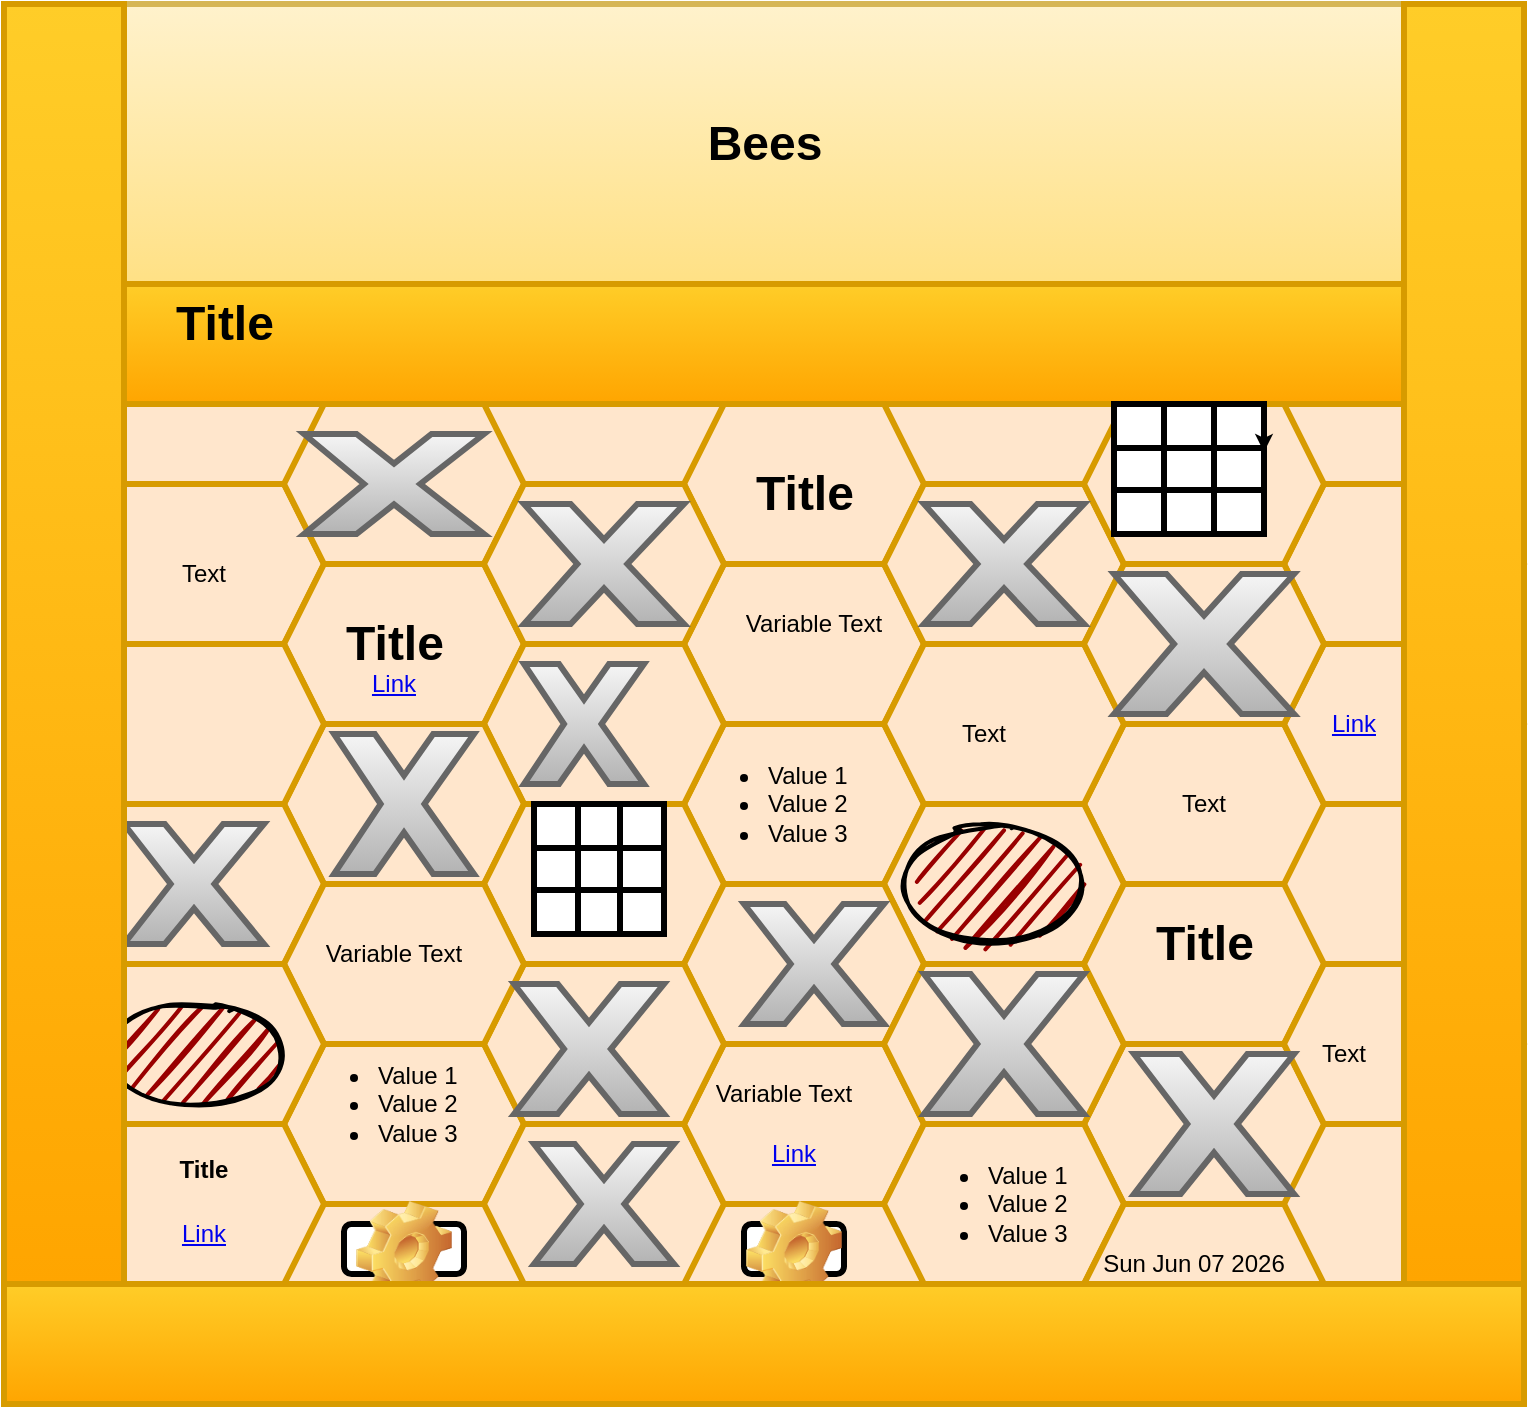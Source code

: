 <mxfile version="17.4.1" type="device"><diagram id="ub0T4uIQvFoy6kyHHjQ3" name="Page-1"><mxGraphModel dx="1280" dy="794" grid="1" gridSize="10" guides="1" tooltips="1" connect="1" arrows="1" fold="1" page="1" pageScale="1" pageWidth="850" pageHeight="1100" math="0" shadow="0"><root><mxCell id="0"/><mxCell id="1" parent="0"/><mxCell id="s1_5G8a6S-ZQ4OGFxK4I-1" value="" style="whiteSpace=wrap;html=1;aspect=fixed;fillColor=#ffe6cc;strokeColor=#d79b00;strokeWidth=3;" vertex="1" parent="1"><mxGeometry x="120" y="80" width="640" height="640" as="geometry"/></mxCell><mxCell id="s1_5G8a6S-ZQ4OGFxK4I-2" value="" style="rounded=0;whiteSpace=wrap;html=1;fillColor=#fff2cc;gradientColor=#ffd966;strokeColor=#d6b656;strokeWidth=3;" vertex="1" parent="1"><mxGeometry x="120" y="80" width="640" height="200" as="geometry"/></mxCell><mxCell id="s1_5G8a6S-ZQ4OGFxK4I-3" value="" style="rounded=0;whiteSpace=wrap;html=1;fillColor=#ffcd28;gradientColor=#ffa500;strokeColor=#d79b00;strokeWidth=3;" vertex="1" parent="1"><mxGeometry x="120" y="220" width="640" height="60" as="geometry"/></mxCell><mxCell id="s1_5G8a6S-ZQ4OGFxK4I-9" value="" style="shape=hexagon;perimeter=hexagonPerimeter2;whiteSpace=wrap;html=1;fixedSize=1;fillColor=#ffe6cc;strokeColor=#d79b00;strokeWidth=3;" vertex="1" parent="1"><mxGeometry x="100" y="320" width="120" height="80" as="geometry"/></mxCell><mxCell id="s1_5G8a6S-ZQ4OGFxK4I-10" value="" style="shape=hexagon;perimeter=hexagonPerimeter2;whiteSpace=wrap;html=1;fixedSize=1;fillColor=#ffe6cc;strokeColor=#d79b00;strokeWidth=3;" vertex="1" parent="1"><mxGeometry x="200" y="280" width="120" height="80" as="geometry"/></mxCell><mxCell id="s1_5G8a6S-ZQ4OGFxK4I-11" value="" style="shape=hexagon;perimeter=hexagonPerimeter2;whiteSpace=wrap;html=1;fixedSize=1;fillColor=#ffe6cc;strokeColor=#d79b00;strokeWidth=3;" vertex="1" parent="1"><mxGeometry x="200" y="360" width="120" height="80" as="geometry"/></mxCell><mxCell id="s1_5G8a6S-ZQ4OGFxK4I-12" value="" style="shape=hexagon;perimeter=hexagonPerimeter2;whiteSpace=wrap;html=1;fixedSize=1;fillColor=#ffe6cc;strokeColor=#d79b00;strokeWidth=3;" vertex="1" parent="1"><mxGeometry x="400" y="280" width="120" height="80" as="geometry"/></mxCell><mxCell id="s1_5G8a6S-ZQ4OGFxK4I-13" value="" style="shape=hexagon;perimeter=hexagonPerimeter2;whiteSpace=wrap;html=1;fixedSize=1;fillColor=#ffe6cc;strokeColor=#d79b00;strokeWidth=3;" vertex="1" parent="1"><mxGeometry x="400" y="440" width="120" height="80" as="geometry"/></mxCell><mxCell id="s1_5G8a6S-ZQ4OGFxK4I-14" value="" style="shape=hexagon;perimeter=hexagonPerimeter2;whiteSpace=wrap;html=1;fixedSize=1;fillColor=#ffe6cc;strokeColor=#d79b00;strokeWidth=3;" vertex="1" parent="1"><mxGeometry x="400" y="360" width="120" height="80" as="geometry"/></mxCell><mxCell id="s1_5G8a6S-ZQ4OGFxK4I-15" value="" style="shape=hexagon;perimeter=hexagonPerimeter2;whiteSpace=wrap;html=1;fixedSize=1;fillColor=#ffe6cc;strokeColor=#d79b00;strokeWidth=3;" vertex="1" parent="1"><mxGeometry x="300" y="320" width="120" height="80" as="geometry"/></mxCell><mxCell id="s1_5G8a6S-ZQ4OGFxK4I-16" value="" style="shape=hexagon;perimeter=hexagonPerimeter2;whiteSpace=wrap;html=1;fixedSize=1;fillColor=#ffe6cc;strokeColor=#d79b00;strokeWidth=3;" vertex="1" parent="1"><mxGeometry x="300" y="400" width="120" height="80" as="geometry"/></mxCell><mxCell id="s1_5G8a6S-ZQ4OGFxK4I-17" value="" style="shape=hexagon;perimeter=hexagonPerimeter2;whiteSpace=wrap;html=1;fixedSize=1;fillColor=#ffe6cc;strokeColor=#d79b00;strokeWidth=3;" vertex="1" parent="1"><mxGeometry x="200" y="440" width="120" height="80" as="geometry"/></mxCell><mxCell id="s1_5G8a6S-ZQ4OGFxK4I-18" value="" style="shape=hexagon;perimeter=hexagonPerimeter2;whiteSpace=wrap;html=1;fixedSize=1;fillColor=#ffe6cc;strokeColor=#d79b00;strokeWidth=3;" vertex="1" parent="1"><mxGeometry x="100" y="400" width="120" height="80" as="geometry"/></mxCell><mxCell id="s1_5G8a6S-ZQ4OGFxK4I-19" value="" style="shape=hexagon;perimeter=hexagonPerimeter2;whiteSpace=wrap;html=1;fixedSize=1;fillColor=#ffe6cc;strokeColor=#d79b00;strokeWidth=3;" vertex="1" parent="1"><mxGeometry x="600" y="440" width="120" height="80" as="geometry"/></mxCell><mxCell id="s1_5G8a6S-ZQ4OGFxK4I-20" value="" style="shape=hexagon;perimeter=hexagonPerimeter2;whiteSpace=wrap;html=1;fixedSize=1;fillColor=#ffe6cc;strokeColor=#d79b00;strokeWidth=3;" vertex="1" parent="1"><mxGeometry x="500" y="320" width="120" height="80" as="geometry"/></mxCell><mxCell id="s1_5G8a6S-ZQ4OGFxK4I-21" value="" style="shape=hexagon;perimeter=hexagonPerimeter2;whiteSpace=wrap;html=1;fixedSize=1;fillColor=#ffe6cc;strokeColor=#d79b00;strokeWidth=3;" vertex="1" parent="1"><mxGeometry x="500" y="400" width="120" height="80" as="geometry"/></mxCell><mxCell id="s1_5G8a6S-ZQ4OGFxK4I-22" value="" style="shape=hexagon;perimeter=hexagonPerimeter2;whiteSpace=wrap;html=1;fixedSize=1;fillColor=#ffe6cc;strokeColor=#d79b00;strokeWidth=3;" vertex="1" parent="1"><mxGeometry x="700" y="320" width="120" height="80" as="geometry"/></mxCell><mxCell id="s1_5G8a6S-ZQ4OGFxK4I-23" value="" style="shape=hexagon;perimeter=hexagonPerimeter2;whiteSpace=wrap;html=1;fixedSize=1;fillColor=#ffe6cc;strokeColor=#d79b00;strokeWidth=3;" vertex="1" parent="1"><mxGeometry x="300" y="480" width="120" height="80" as="geometry"/></mxCell><mxCell id="s1_5G8a6S-ZQ4OGFxK4I-24" value="" style="shape=hexagon;perimeter=hexagonPerimeter2;whiteSpace=wrap;html=1;fixedSize=1;fillColor=#ffe6cc;strokeColor=#d79b00;strokeWidth=3;" vertex="1" parent="1"><mxGeometry x="500" y="480" width="120" height="80" as="geometry"/></mxCell><mxCell id="s1_5G8a6S-ZQ4OGFxK4I-25" value="" style="shape=hexagon;perimeter=hexagonPerimeter2;whiteSpace=wrap;html=1;fixedSize=1;fillColor=#ffe6cc;strokeColor=#d79b00;strokeWidth=3;" vertex="1" parent="1"><mxGeometry x="600" y="280" width="120" height="80" as="geometry"/></mxCell><mxCell id="s1_5G8a6S-ZQ4OGFxK4I-26" value="" style="shape=hexagon;perimeter=hexagonPerimeter2;whiteSpace=wrap;html=1;fixedSize=1;fillColor=#ffe6cc;strokeColor=#d79b00;strokeWidth=3;" vertex="1" parent="1"><mxGeometry x="700" y="400" width="120" height="80" as="geometry"/></mxCell><mxCell id="s1_5G8a6S-ZQ4OGFxK4I-27" value="" style="shape=hexagon;perimeter=hexagonPerimeter2;whiteSpace=wrap;html=1;fixedSize=1;fillColor=#ffe6cc;strokeColor=#d79b00;strokeWidth=3;" vertex="1" parent="1"><mxGeometry x="600" y="360" width="120" height="80" as="geometry"/></mxCell><mxCell id="s1_5G8a6S-ZQ4OGFxK4I-28" value="" style="shape=hexagon;perimeter=hexagonPerimeter2;whiteSpace=wrap;html=1;fixedSize=1;fillColor=#ffe6cc;strokeColor=#d79b00;strokeWidth=3;" vertex="1" parent="1"><mxGeometry x="400" y="520" width="120" height="80" as="geometry"/></mxCell><mxCell id="s1_5G8a6S-ZQ4OGFxK4I-31" value="" style="verticalLabelPosition=bottom;verticalAlign=top;html=1;shape=mxgraph.basic.x;fillColor=#f5f5f5;gradientColor=#b3b3b3;strokeColor=#666666;strokeWidth=3;" vertex="1" parent="1"><mxGeometry x="430" y="530" width="70" height="60" as="geometry"/></mxCell><mxCell id="s1_5G8a6S-ZQ4OGFxK4I-32" value="" style="verticalLabelPosition=bottom;verticalAlign=top;html=1;shape=mxgraph.basic.x;fillColor=#f5f5f5;gradientColor=#b3b3b3;strokeColor=#666666;strokeWidth=3;" vertex="1" parent="1"><mxGeometry x="225" y="445" width="70" height="70" as="geometry"/></mxCell><mxCell id="s1_5G8a6S-ZQ4OGFxK4I-33" value="" style="verticalLabelPosition=bottom;verticalAlign=top;html=1;shape=mxgraph.basic.x;fillColor=#f5f5f5;gradientColor=#b3b3b3;strokeColor=#666666;strokeWidth=3;" vertex="1" parent="1"><mxGeometry x="320" y="410" width="60" height="60" as="geometry"/></mxCell><mxCell id="s1_5G8a6S-ZQ4OGFxK4I-34" value="" style="verticalLabelPosition=bottom;verticalAlign=top;html=1;shape=mxgraph.basic.x;fillColor=#f5f5f5;gradientColor=#b3b3b3;strokeColor=#666666;strokeWidth=3;" vertex="1" parent="1"><mxGeometry x="520" y="330" width="80" height="60" as="geometry"/></mxCell><mxCell id="s1_5G8a6S-ZQ4OGFxK4I-35" value="" style="verticalLabelPosition=bottom;verticalAlign=top;html=1;shape=mxgraph.basic.x;fillColor=#f5f5f5;gradientColor=#b3b3b3;strokeColor=#666666;strokeWidth=3;" vertex="1" parent="1"><mxGeometry x="615" y="365" width="90" height="70" as="geometry"/></mxCell><mxCell id="s1_5G8a6S-ZQ4OGFxK4I-36" value="" style="verticalLabelPosition=bottom;verticalAlign=top;html=1;shape=mxgraph.basic.x;fillColor=#f5f5f5;gradientColor=#b3b3b3;strokeColor=#666666;strokeWidth=3;" vertex="1" parent="1"><mxGeometry x="210" y="295" width="90" height="50" as="geometry"/></mxCell><mxCell id="s1_5G8a6S-ZQ4OGFxK4I-46" value="" style="shape=hexagon;perimeter=hexagonPerimeter2;whiteSpace=wrap;html=1;fixedSize=1;fillColor=#ffe6cc;strokeColor=#d79b00;strokeWidth=3;" vertex="1" parent="1"><mxGeometry x="200" y="600" width="120" height="80" as="geometry"/></mxCell><mxCell id="s1_5G8a6S-ZQ4OGFxK4I-47" value="" style="shape=hexagon;perimeter=hexagonPerimeter2;whiteSpace=wrap;html=1;fixedSize=1;fillColor=#ffe6cc;strokeColor=#d79b00;strokeWidth=3;" vertex="1" parent="1"><mxGeometry x="300" y="640" width="120" height="80" as="geometry"/></mxCell><mxCell id="s1_5G8a6S-ZQ4OGFxK4I-48" value="" style="shape=hexagon;perimeter=hexagonPerimeter2;whiteSpace=wrap;html=1;fixedSize=1;fillColor=#ffe6cc;strokeColor=#d79b00;strokeWidth=3;" vertex="1" parent="1"><mxGeometry x="400" y="600" width="120" height="80" as="geometry"/></mxCell><mxCell id="s1_5G8a6S-ZQ4OGFxK4I-49" value="" style="shape=hexagon;perimeter=hexagonPerimeter2;whiteSpace=wrap;html=1;fixedSize=1;fillColor=#ffe6cc;strokeColor=#d79b00;strokeWidth=3;" vertex="1" parent="1"><mxGeometry x="300" y="560" width="120" height="80" as="geometry"/></mxCell><mxCell id="s1_5G8a6S-ZQ4OGFxK4I-50" value="" style="shape=hexagon;perimeter=hexagonPerimeter2;whiteSpace=wrap;html=1;fixedSize=1;fillColor=#ffe6cc;strokeColor=#d79b00;strokeWidth=3;" vertex="1" parent="1"><mxGeometry x="100" y="480" width="120" height="80" as="geometry"/></mxCell><mxCell id="s1_5G8a6S-ZQ4OGFxK4I-51" value="" style="shape=hexagon;perimeter=hexagonPerimeter2;whiteSpace=wrap;html=1;fixedSize=1;fillColor=#ffe6cc;strokeColor=#d79b00;strokeWidth=3;" vertex="1" parent="1"><mxGeometry x="200" y="520" width="120" height="80" as="geometry"/></mxCell><mxCell id="s1_5G8a6S-ZQ4OGFxK4I-52" value="" style="shape=hexagon;perimeter=hexagonPerimeter2;whiteSpace=wrap;html=1;fixedSize=1;fillColor=#ffe6cc;strokeColor=#d79b00;strokeWidth=3;" vertex="1" parent="1"><mxGeometry x="600" y="600" width="120" height="80" as="geometry"/></mxCell><mxCell id="s1_5G8a6S-ZQ4OGFxK4I-53" value="" style="shape=hexagon;perimeter=hexagonPerimeter2;whiteSpace=wrap;html=1;fixedSize=1;fillColor=#ffe6cc;strokeColor=#d79b00;strokeWidth=3;" vertex="1" parent="1"><mxGeometry x="500" y="640" width="120" height="80" as="geometry"/></mxCell><mxCell id="s1_5G8a6S-ZQ4OGFxK4I-54" value="" style="shape=hexagon;perimeter=hexagonPerimeter2;whiteSpace=wrap;html=1;fixedSize=1;fillColor=#ffe6cc;strokeColor=#d79b00;strokeWidth=3;" vertex="1" parent="1"><mxGeometry x="100" y="640" width="120" height="80" as="geometry"/></mxCell><mxCell id="s1_5G8a6S-ZQ4OGFxK4I-55" value="" style="shape=hexagon;perimeter=hexagonPerimeter2;whiteSpace=wrap;html=1;fixedSize=1;fillColor=#ffe6cc;strokeColor=#d79b00;strokeWidth=3;" vertex="1" parent="1"><mxGeometry x="100" y="560" width="120" height="80" as="geometry"/></mxCell><mxCell id="s1_5G8a6S-ZQ4OGFxK4I-56" value="" style="shape=hexagon;perimeter=hexagonPerimeter2;whiteSpace=wrap;html=1;fixedSize=1;fillColor=#ffe6cc;strokeColor=#d79b00;strokeWidth=3;" vertex="1" parent="1"><mxGeometry x="500" y="560" width="120" height="80" as="geometry"/></mxCell><mxCell id="s1_5G8a6S-ZQ4OGFxK4I-57" value="" style="shape=hexagon;perimeter=hexagonPerimeter2;whiteSpace=wrap;html=1;fixedSize=1;fillColor=#ffe6cc;strokeColor=#d79b00;strokeWidth=3;" vertex="1" parent="1"><mxGeometry x="600" y="520" width="120" height="80" as="geometry"/></mxCell><mxCell id="s1_5G8a6S-ZQ4OGFxK4I-58" value="" style="shape=hexagon;perimeter=hexagonPerimeter2;whiteSpace=wrap;html=1;fixedSize=1;fillColor=#ffe6cc;strokeColor=#d79b00;strokeWidth=3;" vertex="1" parent="1"><mxGeometry x="700" y="560" width="120" height="80" as="geometry"/></mxCell><mxCell id="s1_5G8a6S-ZQ4OGFxK4I-59" value="" style="shape=hexagon;perimeter=hexagonPerimeter2;whiteSpace=wrap;html=1;fixedSize=1;fillColor=#ffe6cc;strokeColor=#d79b00;strokeWidth=3;" vertex="1" parent="1"><mxGeometry x="600" y="680" width="120" height="80" as="geometry"/></mxCell><mxCell id="s1_5G8a6S-ZQ4OGFxK4I-60" value="" style="verticalLabelPosition=bottom;verticalAlign=top;html=1;shape=mxgraph.basic.x;strokeWidth=3;fillColor=#f5f5f5;gradientColor=#b3b3b3;strokeColor=#666666;" vertex="1" parent="1"><mxGeometry x="325" y="650" width="70" height="60" as="geometry"/></mxCell><mxCell id="s1_5G8a6S-ZQ4OGFxK4I-61" value="" style="verticalLabelPosition=bottom;verticalAlign=top;html=1;shape=mxgraph.basic.x;strokeWidth=3;fillColor=#f5f5f5;gradientColor=#b3b3b3;strokeColor=#666666;" vertex="1" parent="1"><mxGeometry x="520" y="565" width="80" height="70" as="geometry"/></mxCell><mxCell id="s1_5G8a6S-ZQ4OGFxK4I-62" value="" style="verticalLabelPosition=bottom;verticalAlign=top;html=1;shape=mxgraph.basic.x;strokeWidth=3;fillColor=#f5f5f5;gradientColor=#b3b3b3;strokeColor=#666666;" vertex="1" parent="1"><mxGeometry x="315" y="570" width="75" height="65" as="geometry"/></mxCell><mxCell id="s1_5G8a6S-ZQ4OGFxK4I-63" value="" style="verticalLabelPosition=bottom;verticalAlign=top;html=1;shape=mxgraph.basic.x;strokeWidth=3;fillColor=#f5f5f5;gradientColor=#b3b3b3;strokeColor=#666666;" vertex="1" parent="1"><mxGeometry x="320" y="330" width="80" height="60" as="geometry"/></mxCell><mxCell id="s1_5G8a6S-ZQ4OGFxK4I-64" value="" style="verticalLabelPosition=bottom;verticalAlign=top;html=1;shape=mxgraph.basic.x;strokeWidth=3;fillColor=#f5f5f5;gradientColor=#b3b3b3;strokeColor=#666666;" vertex="1" parent="1"><mxGeometry x="120" y="490" width="70" height="60" as="geometry"/></mxCell><mxCell id="s1_5G8a6S-ZQ4OGFxK4I-65" value="" style="verticalLabelPosition=bottom;verticalAlign=top;html=1;shape=mxgraph.basic.x;strokeWidth=3;fillColor=#f5f5f5;gradientColor=#b3b3b3;strokeColor=#666666;" vertex="1" parent="1"><mxGeometry x="625" y="605" width="80" height="70" as="geometry"/></mxCell><mxCell id="s1_5G8a6S-ZQ4OGFxK4I-66" value="Title" style="text;strokeColor=none;fillColor=none;html=1;fontSize=24;fontStyle=1;verticalAlign=middle;align=center;" vertex="1" parent="1"><mxGeometry x="410" y="305" width="100" height="40" as="geometry"/></mxCell><mxCell id="s1_5G8a6S-ZQ4OGFxK4I-67" value="Title" style="text;strokeColor=none;fillColor=none;html=1;fontSize=24;fontStyle=1;verticalAlign=middle;align=center;" vertex="1" parent="1"><mxGeometry x="205" y="380" width="100" height="40" as="geometry"/></mxCell><mxCell id="s1_5G8a6S-ZQ4OGFxK4I-69" value="Title" style="text;strokeColor=none;fillColor=none;html=1;fontSize=24;fontStyle=1;verticalAlign=middle;align=center;" vertex="1" parent="1"><mxGeometry x="610" y="530" width="100" height="40" as="geometry"/></mxCell><mxCell id="s1_5G8a6S-ZQ4OGFxK4I-71" value="Bees" style="text;strokeColor=none;fillColor=none;html=1;fontSize=24;fontStyle=1;verticalAlign=middle;align=center;" vertex="1" parent="1"><mxGeometry x="120" y="80" width="640" height="140" as="geometry"/></mxCell><UserObject label="Link" link="https://www.draw.io" id="s1_5G8a6S-ZQ4OGFxK4I-72"><mxCell style="text;html=1;strokeColor=none;fillColor=none;whiteSpace=wrap;align=center;verticalAlign=middle;fontColor=#0000EE;fontStyle=4;" vertex="1" parent="1"><mxGeometry x="425" y="635" width="60" height="40" as="geometry"/></mxCell></UserObject><UserObject label="%date{ddd mmm dd yyyy HH:MM:ss}%" placeholders="1" id="s1_5G8a6S-ZQ4OGFxK4I-73"><mxCell style="text;html=1;strokeColor=none;fillColor=none;align=center;verticalAlign=middle;whiteSpace=wrap;overflow=hidden;" vertex="1" parent="1"><mxGeometry x="600" y="700" width="110" height="20" as="geometry"/></mxCell></UserObject><UserObject label="Link" link="https://www.draw.io" id="s1_5G8a6S-ZQ4OGFxK4I-74"><mxCell style="text;html=1;strokeColor=none;fillColor=none;whiteSpace=wrap;align=center;verticalAlign=middle;fontColor=#0000EE;fontStyle=4;" vertex="1" parent="1"><mxGeometry x="705" y="420" width="60" height="40" as="geometry"/></mxCell></UserObject><UserObject label="%name% Text" placeholders="1" name="Variable" id="s1_5G8a6S-ZQ4OGFxK4I-75"><mxCell style="text;html=1;strokeColor=none;fillColor=none;align=center;verticalAlign=middle;whiteSpace=wrap;overflow=hidden;" vertex="1" parent="1"><mxGeometry x="215" y="545" width="80" height="20" as="geometry"/></mxCell></UserObject><UserObject label="Link" link="https://www.draw.io" id="s1_5G8a6S-ZQ4OGFxK4I-76"><mxCell style="text;html=1;strokeColor=none;fillColor=none;whiteSpace=wrap;align=center;verticalAlign=middle;fontColor=#0000EE;fontStyle=4;" vertex="1" parent="1"><mxGeometry x="225" y="400" width="60" height="40" as="geometry"/></mxCell></UserObject><mxCell id="s1_5G8a6S-ZQ4OGFxK4I-78" value="&lt;ul&gt;&lt;li&gt;Value 1&lt;/li&gt;&lt;li&gt;Value 2&lt;/li&gt;&lt;li&gt;Value 3&lt;/li&gt;&lt;/ul&gt;" style="text;strokeColor=none;fillColor=none;html=1;whiteSpace=wrap;verticalAlign=middle;overflow=hidden;" vertex="1" parent="1"><mxGeometry x="400" y="440" width="100" height="80" as="geometry"/></mxCell><mxCell id="s1_5G8a6S-ZQ4OGFxK4I-79" value="&lt;ul&gt;&lt;li&gt;Value 1&lt;/li&gt;&lt;li&gt;Value 2&lt;/li&gt;&lt;li&gt;Value 3&lt;/li&gt;&lt;/ul&gt;" style="text;strokeColor=none;fillColor=none;html=1;whiteSpace=wrap;verticalAlign=middle;overflow=hidden;" vertex="1" parent="1"><mxGeometry x="205" y="590" width="100" height="80" as="geometry"/></mxCell><mxCell id="s1_5G8a6S-ZQ4OGFxK4I-80" value="&lt;ul&gt;&lt;li&gt;Value 1&lt;/li&gt;&lt;li&gt;Value 2&lt;/li&gt;&lt;li&gt;Value 3&lt;/li&gt;&lt;/ul&gt;" style="text;strokeColor=none;fillColor=none;html=1;whiteSpace=wrap;verticalAlign=middle;overflow=hidden;" vertex="1" parent="1"><mxGeometry x="510" y="640" width="100" height="80" as="geometry"/></mxCell><UserObject label="%name% Text" placeholders="1" name="Variable" id="s1_5G8a6S-ZQ4OGFxK4I-81"><mxCell style="text;html=1;strokeColor=none;fillColor=none;align=center;verticalAlign=middle;whiteSpace=wrap;overflow=hidden;" vertex="1" parent="1"><mxGeometry x="425" y="380" width="80" height="20" as="geometry"/></mxCell></UserObject><UserObject label="%name% Text" placeholders="1" name="Variable" id="s1_5G8a6S-ZQ4OGFxK4I-82"><mxCell style="text;html=1;strokeColor=none;fillColor=none;align=center;verticalAlign=middle;whiteSpace=wrap;overflow=hidden;" vertex="1" parent="1"><mxGeometry x="410" y="615" width="80" height="20" as="geometry"/></mxCell></UserObject><UserObject label="Link" link="https://www.draw.io" id="s1_5G8a6S-ZQ4OGFxK4I-83"><mxCell style="text;html=1;strokeColor=none;fillColor=none;whiteSpace=wrap;align=center;verticalAlign=middle;fontColor=#0000EE;fontStyle=4;" vertex="1" parent="1"><mxGeometry x="130" y="675" width="60" height="40" as="geometry"/></mxCell></UserObject><mxCell id="s1_5G8a6S-ZQ4OGFxK4I-84" value="Title" style="text;strokeColor=none;fillColor=none;html=1;fontSize=24;fontStyle=1;verticalAlign=middle;align=center;" vertex="1" parent="1"><mxGeometry x="120" y="220" width="100" height="40" as="geometry"/></mxCell><mxCell id="s1_5G8a6S-ZQ4OGFxK4I-95" value="" style="shape=table;html=1;whiteSpace=wrap;startSize=0;container=1;collapsible=0;childLayout=tableLayout;strokeWidth=3;" vertex="1" parent="1"><mxGeometry x="325" y="480" width="65" height="65" as="geometry"/></mxCell><mxCell id="s1_5G8a6S-ZQ4OGFxK4I-96" value="" style="shape=tableRow;horizontal=0;startSize=0;swimlaneHead=0;swimlaneBody=0;top=0;left=0;bottom=0;right=0;collapsible=0;dropTarget=0;fillColor=none;points=[[0,0.5],[1,0.5]];portConstraint=eastwest;strokeWidth=3;" vertex="1" parent="s1_5G8a6S-ZQ4OGFxK4I-95"><mxGeometry width="65" height="22" as="geometry"/></mxCell><mxCell id="s1_5G8a6S-ZQ4OGFxK4I-97" value="" style="shape=partialRectangle;html=1;whiteSpace=wrap;connectable=0;fillColor=none;top=0;left=0;bottom=0;right=0;overflow=hidden;strokeWidth=3;" vertex="1" parent="s1_5G8a6S-ZQ4OGFxK4I-96"><mxGeometry width="22" height="22" as="geometry"><mxRectangle width="22" height="22" as="alternateBounds"/></mxGeometry></mxCell><mxCell id="s1_5G8a6S-ZQ4OGFxK4I-98" value="" style="shape=partialRectangle;html=1;whiteSpace=wrap;connectable=0;fillColor=none;top=0;left=0;bottom=0;right=0;overflow=hidden;strokeWidth=3;" vertex="1" parent="s1_5G8a6S-ZQ4OGFxK4I-96"><mxGeometry x="22" width="21" height="22" as="geometry"><mxRectangle width="21" height="22" as="alternateBounds"/></mxGeometry></mxCell><mxCell id="s1_5G8a6S-ZQ4OGFxK4I-99" value="" style="shape=partialRectangle;html=1;whiteSpace=wrap;connectable=0;fillColor=none;top=0;left=0;bottom=0;right=0;overflow=hidden;strokeWidth=3;" vertex="1" parent="s1_5G8a6S-ZQ4OGFxK4I-96"><mxGeometry x="43" width="22" height="22" as="geometry"><mxRectangle width="22" height="22" as="alternateBounds"/></mxGeometry></mxCell><mxCell id="s1_5G8a6S-ZQ4OGFxK4I-100" value="" style="shape=tableRow;horizontal=0;startSize=0;swimlaneHead=0;swimlaneBody=0;top=0;left=0;bottom=0;right=0;collapsible=0;dropTarget=0;fillColor=none;points=[[0,0.5],[1,0.5]];portConstraint=eastwest;strokeWidth=3;" vertex="1" parent="s1_5G8a6S-ZQ4OGFxK4I-95"><mxGeometry y="22" width="65" height="21" as="geometry"/></mxCell><mxCell id="s1_5G8a6S-ZQ4OGFxK4I-101" value="" style="shape=partialRectangle;html=1;whiteSpace=wrap;connectable=0;fillColor=none;top=0;left=0;bottom=0;right=0;overflow=hidden;strokeWidth=3;" vertex="1" parent="s1_5G8a6S-ZQ4OGFxK4I-100"><mxGeometry width="22" height="21" as="geometry"><mxRectangle width="22" height="21" as="alternateBounds"/></mxGeometry></mxCell><mxCell id="s1_5G8a6S-ZQ4OGFxK4I-102" value="" style="shape=partialRectangle;html=1;whiteSpace=wrap;connectable=0;fillColor=none;top=0;left=0;bottom=0;right=0;overflow=hidden;strokeWidth=3;" vertex="1" parent="s1_5G8a6S-ZQ4OGFxK4I-100"><mxGeometry x="22" width="21" height="21" as="geometry"><mxRectangle width="21" height="21" as="alternateBounds"/></mxGeometry></mxCell><mxCell id="s1_5G8a6S-ZQ4OGFxK4I-103" value="" style="shape=partialRectangle;html=1;whiteSpace=wrap;connectable=0;fillColor=none;top=0;left=0;bottom=0;right=0;overflow=hidden;strokeWidth=3;" vertex="1" parent="s1_5G8a6S-ZQ4OGFxK4I-100"><mxGeometry x="43" width="22" height="21" as="geometry"><mxRectangle width="22" height="21" as="alternateBounds"/></mxGeometry></mxCell><mxCell id="s1_5G8a6S-ZQ4OGFxK4I-104" value="" style="shape=tableRow;horizontal=0;startSize=0;swimlaneHead=0;swimlaneBody=0;top=0;left=0;bottom=0;right=0;collapsible=0;dropTarget=0;fillColor=none;points=[[0,0.5],[1,0.5]];portConstraint=eastwest;strokeWidth=3;" vertex="1" parent="s1_5G8a6S-ZQ4OGFxK4I-95"><mxGeometry y="43" width="65" height="22" as="geometry"/></mxCell><mxCell id="s1_5G8a6S-ZQ4OGFxK4I-105" value="" style="shape=partialRectangle;html=1;whiteSpace=wrap;connectable=0;fillColor=none;top=0;left=0;bottom=0;right=0;overflow=hidden;strokeWidth=3;" vertex="1" parent="s1_5G8a6S-ZQ4OGFxK4I-104"><mxGeometry width="22" height="22" as="geometry"><mxRectangle width="22" height="22" as="alternateBounds"/></mxGeometry></mxCell><mxCell id="s1_5G8a6S-ZQ4OGFxK4I-106" value="" style="shape=partialRectangle;html=1;whiteSpace=wrap;connectable=0;fillColor=none;top=0;left=0;bottom=0;right=0;overflow=hidden;strokeWidth=3;" vertex="1" parent="s1_5G8a6S-ZQ4OGFxK4I-104"><mxGeometry x="22" width="21" height="22" as="geometry"><mxRectangle width="21" height="22" as="alternateBounds"/></mxGeometry></mxCell><mxCell id="s1_5G8a6S-ZQ4OGFxK4I-107" value="" style="shape=partialRectangle;html=1;whiteSpace=wrap;connectable=0;fillColor=none;top=0;left=0;bottom=0;right=0;overflow=hidden;pointerEvents=1;strokeWidth=3;" vertex="1" parent="s1_5G8a6S-ZQ4OGFxK4I-104"><mxGeometry x="43" width="22" height="22" as="geometry"><mxRectangle width="22" height="22" as="alternateBounds"/></mxGeometry></mxCell><mxCell id="s1_5G8a6S-ZQ4OGFxK4I-108" value="" style="shape=table;html=1;whiteSpace=wrap;startSize=0;container=1;collapsible=0;childLayout=tableLayout;strokeWidth=3;" vertex="1" parent="1"><mxGeometry x="615" y="280" width="75" height="65" as="geometry"/></mxCell><mxCell id="s1_5G8a6S-ZQ4OGFxK4I-109" value="" style="shape=tableRow;horizontal=0;startSize=0;swimlaneHead=0;swimlaneBody=0;top=0;left=0;bottom=0;right=0;collapsible=0;dropTarget=0;fillColor=none;points=[[0,0.5],[1,0.5]];portConstraint=eastwest;strokeWidth=3;" vertex="1" parent="s1_5G8a6S-ZQ4OGFxK4I-108"><mxGeometry width="75" height="22" as="geometry"/></mxCell><mxCell id="s1_5G8a6S-ZQ4OGFxK4I-110" value="" style="shape=partialRectangle;html=1;whiteSpace=wrap;connectable=0;fillColor=none;top=0;left=0;bottom=0;right=0;overflow=hidden;strokeWidth=3;" vertex="1" parent="s1_5G8a6S-ZQ4OGFxK4I-109"><mxGeometry width="25" height="22" as="geometry"><mxRectangle width="25" height="22" as="alternateBounds"/></mxGeometry></mxCell><mxCell id="s1_5G8a6S-ZQ4OGFxK4I-111" value="" style="shape=partialRectangle;html=1;whiteSpace=wrap;connectable=0;fillColor=none;top=0;left=0;bottom=0;right=0;overflow=hidden;strokeWidth=3;" vertex="1" parent="s1_5G8a6S-ZQ4OGFxK4I-109"><mxGeometry x="25" width="25" height="22" as="geometry"><mxRectangle width="25" height="22" as="alternateBounds"/></mxGeometry></mxCell><mxCell id="s1_5G8a6S-ZQ4OGFxK4I-112" value="" style="shape=partialRectangle;html=1;whiteSpace=wrap;connectable=0;fillColor=none;top=0;left=0;bottom=0;right=0;overflow=hidden;strokeWidth=3;" vertex="1" parent="s1_5G8a6S-ZQ4OGFxK4I-109"><mxGeometry x="50" width="25" height="22" as="geometry"><mxRectangle width="25" height="22" as="alternateBounds"/></mxGeometry></mxCell><mxCell id="s1_5G8a6S-ZQ4OGFxK4I-113" value="" style="shape=tableRow;horizontal=0;startSize=0;swimlaneHead=0;swimlaneBody=0;top=0;left=0;bottom=0;right=0;collapsible=0;dropTarget=0;fillColor=none;points=[[0,0.5],[1,0.5]];portConstraint=eastwest;strokeWidth=3;" vertex="1" parent="s1_5G8a6S-ZQ4OGFxK4I-108"><mxGeometry y="22" width="75" height="21" as="geometry"/></mxCell><mxCell id="s1_5G8a6S-ZQ4OGFxK4I-114" value="" style="shape=partialRectangle;html=1;whiteSpace=wrap;connectable=0;fillColor=none;top=0;left=0;bottom=0;right=0;overflow=hidden;strokeWidth=3;" vertex="1" parent="s1_5G8a6S-ZQ4OGFxK4I-113"><mxGeometry width="25" height="21" as="geometry"><mxRectangle width="25" height="21" as="alternateBounds"/></mxGeometry></mxCell><mxCell id="s1_5G8a6S-ZQ4OGFxK4I-115" value="" style="shape=partialRectangle;html=1;whiteSpace=wrap;connectable=0;fillColor=none;top=0;left=0;bottom=0;right=0;overflow=hidden;strokeWidth=3;" vertex="1" parent="s1_5G8a6S-ZQ4OGFxK4I-113"><mxGeometry x="25" width="25" height="21" as="geometry"><mxRectangle width="25" height="21" as="alternateBounds"/></mxGeometry></mxCell><mxCell id="s1_5G8a6S-ZQ4OGFxK4I-116" value="" style="shape=partialRectangle;html=1;whiteSpace=wrap;connectable=0;fillColor=none;top=0;left=0;bottom=0;right=0;overflow=hidden;strokeWidth=3;" vertex="1" parent="s1_5G8a6S-ZQ4OGFxK4I-113"><mxGeometry x="50" width="25" height="21" as="geometry"><mxRectangle width="25" height="21" as="alternateBounds"/></mxGeometry></mxCell><mxCell id="s1_5G8a6S-ZQ4OGFxK4I-117" value="" style="shape=tableRow;horizontal=0;startSize=0;swimlaneHead=0;swimlaneBody=0;top=0;left=0;bottom=0;right=0;collapsible=0;dropTarget=0;fillColor=none;points=[[0,0.5],[1,0.5]];portConstraint=eastwest;strokeWidth=3;" vertex="1" parent="s1_5G8a6S-ZQ4OGFxK4I-108"><mxGeometry y="43" width="75" height="22" as="geometry"/></mxCell><mxCell id="s1_5G8a6S-ZQ4OGFxK4I-118" value="" style="shape=partialRectangle;html=1;whiteSpace=wrap;connectable=0;fillColor=none;top=0;left=0;bottom=0;right=0;overflow=hidden;strokeWidth=3;" vertex="1" parent="s1_5G8a6S-ZQ4OGFxK4I-117"><mxGeometry width="25" height="22" as="geometry"><mxRectangle width="25" height="22" as="alternateBounds"/></mxGeometry></mxCell><mxCell id="s1_5G8a6S-ZQ4OGFxK4I-119" value="" style="shape=partialRectangle;html=1;whiteSpace=wrap;connectable=0;fillColor=none;top=0;left=0;bottom=0;right=0;overflow=hidden;strokeWidth=3;" vertex="1" parent="s1_5G8a6S-ZQ4OGFxK4I-117"><mxGeometry x="25" width="25" height="22" as="geometry"><mxRectangle width="25" height="22" as="alternateBounds"/></mxGeometry></mxCell><mxCell id="s1_5G8a6S-ZQ4OGFxK4I-120" value="" style="shape=partialRectangle;html=1;whiteSpace=wrap;connectable=0;fillColor=none;top=0;left=0;bottom=0;right=0;overflow=hidden;pointerEvents=1;strokeWidth=3;" vertex="1" parent="s1_5G8a6S-ZQ4OGFxK4I-117"><mxGeometry x="50" width="25" height="22" as="geometry"><mxRectangle width="25" height="22" as="alternateBounds"/></mxGeometry></mxCell><mxCell id="s1_5G8a6S-ZQ4OGFxK4I-128" style="edgeStyle=orthogonalEdgeStyle;rounded=0;orthogonalLoop=1;jettySize=auto;html=1;exitX=1;exitY=0;exitDx=0;exitDy=0;entryX=1;entryY=0.095;entryDx=0;entryDy=0;entryPerimeter=0;" edge="1" parent="s1_5G8a6S-ZQ4OGFxK4I-108" source="s1_5G8a6S-ZQ4OGFxK4I-108" target="s1_5G8a6S-ZQ4OGFxK4I-113"><mxGeometry relative="1" as="geometry"/></mxCell><mxCell id="s1_5G8a6S-ZQ4OGFxK4I-122" value="" style="ellipse;whiteSpace=wrap;html=1;strokeWidth=2;fillWeight=2;hachureGap=8;fillColor=#990000;fillStyle=dots;sketch=1;" vertex="1" parent="1"><mxGeometry x="510" y="490" width="90" height="60" as="geometry"/></mxCell><mxCell id="s1_5G8a6S-ZQ4OGFxK4I-124" value="" style="ellipse;whiteSpace=wrap;html=1;strokeWidth=2;fillWeight=2;hachureGap=8;fillColor=#990000;fillStyle=dots;sketch=1;" vertex="1" parent="1"><mxGeometry x="110" y="580" width="90" height="50" as="geometry"/></mxCell><mxCell id="s1_5G8a6S-ZQ4OGFxK4I-125" value="Text" style="text;html=1;strokeColor=none;fillColor=none;align=center;verticalAlign=middle;whiteSpace=wrap;rounded=0;" vertex="1" parent="1"><mxGeometry x="520" y="430" width="60" height="30" as="geometry"/></mxCell><mxCell id="s1_5G8a6S-ZQ4OGFxK4I-126" value="Text" style="text;html=1;strokeColor=none;fillColor=none;align=center;verticalAlign=middle;whiteSpace=wrap;rounded=0;" vertex="1" parent="1"><mxGeometry x="630" y="465" width="60" height="30" as="geometry"/></mxCell><mxCell id="s1_5G8a6S-ZQ4OGFxK4I-127" value="Text" style="text;html=1;strokeColor=none;fillColor=none;align=center;verticalAlign=middle;whiteSpace=wrap;rounded=0;" vertex="1" parent="1"><mxGeometry x="130" y="350" width="60" height="30" as="geometry"/></mxCell><mxCell id="s1_5G8a6S-ZQ4OGFxK4I-129" value="Icon" style="icon;html=1;image=img/clipart/Gear_128x128.png;strokeWidth=3;" vertex="1" parent="1"><mxGeometry x="430" y="690" width="50" height="25" as="geometry"/></mxCell><mxCell id="s1_5G8a6S-ZQ4OGFxK4I-130" value="Icon" style="icon;html=1;image=img/clipart/Gear_128x128.png;strokeWidth=3;" vertex="1" parent="1"><mxGeometry x="230" y="690" width="60" height="25" as="geometry"/></mxCell><mxCell id="s1_5G8a6S-ZQ4OGFxK4I-132" value="Title" style="text;align=center;fontStyle=1;verticalAlign=middle;spacingLeft=3;spacingRight=3;strokeColor=none;rotatable=0;points=[[0,0.5],[1,0.5]];portConstraint=eastwest;" vertex="1" parent="1"><mxGeometry x="120" y="649" width="80" height="26" as="geometry"/></mxCell><mxCell id="s1_5G8a6S-ZQ4OGFxK4I-133" value="" style="rounded=0;whiteSpace=wrap;html=1;strokeWidth=3;fillColor=#ffcd28;gradientColor=#ffa500;strokeColor=#d79b00;" vertex="1" parent="1"><mxGeometry x="60" y="80" width="60" height="640" as="geometry"/></mxCell><mxCell id="s1_5G8a6S-ZQ4OGFxK4I-134" value="" style="rounded=0;whiteSpace=wrap;html=1;strokeWidth=3;fillColor=#ffcd28;gradientColor=#ffa500;strokeColor=#d79b00;" vertex="1" parent="1"><mxGeometry x="760" y="80" width="60" height="640" as="geometry"/></mxCell><mxCell id="s1_5G8a6S-ZQ4OGFxK4I-135" value="" style="rounded=0;whiteSpace=wrap;html=1;strokeWidth=3;fillColor=#ffcd28;gradientColor=#ffa500;strokeColor=#d79b00;" vertex="1" parent="1"><mxGeometry x="60" y="720" width="760" height="60" as="geometry"/></mxCell><mxCell id="s1_5G8a6S-ZQ4OGFxK4I-136" value="Text" style="text;html=1;strokeColor=none;fillColor=none;align=center;verticalAlign=middle;whiteSpace=wrap;rounded=0;" vertex="1" parent="1"><mxGeometry x="700" y="590" width="60" height="30" as="geometry"/></mxCell></root></mxGraphModel></diagram></mxfile>
